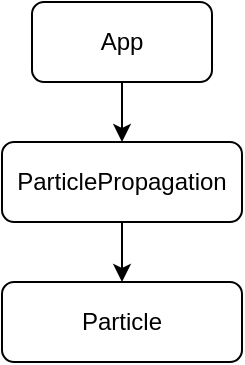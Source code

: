 <mxfile>
    <diagram id="OzU7DkgV6yy_E9BvqRuQ" name="Page-1">
        <mxGraphModel dx="789" dy="301" grid="1" gridSize="10" guides="1" tooltips="1" connect="1" arrows="1" fold="1" page="1" pageScale="1" pageWidth="583" pageHeight="827" math="0" shadow="0">
            <root>
                <mxCell id="0"/>
                <mxCell id="1" parent="0"/>
                <mxCell id="5" style="edgeStyle=orthogonalEdgeStyle;rounded=0;orthogonalLoop=1;jettySize=auto;html=1;exitX=0.5;exitY=1;exitDx=0;exitDy=0;entryX=0.5;entryY=0;entryDx=0;entryDy=0;" edge="1" parent="1" source="2" target="3">
                    <mxGeometry relative="1" as="geometry"/>
                </mxCell>
                <mxCell id="2" value="App" style="rounded=1;whiteSpace=wrap;html=1;" vertex="1" parent="1">
                    <mxGeometry x="35" y="30" width="90" height="40" as="geometry"/>
                </mxCell>
                <mxCell id="6" style="edgeStyle=orthogonalEdgeStyle;rounded=0;orthogonalLoop=1;jettySize=auto;html=1;exitX=0.5;exitY=1;exitDx=0;exitDy=0;entryX=0.5;entryY=0;entryDx=0;entryDy=0;" edge="1" parent="1" source="3" target="4">
                    <mxGeometry relative="1" as="geometry"/>
                </mxCell>
                <mxCell id="3" value="ParticlePropagation" style="rounded=1;whiteSpace=wrap;html=1;" vertex="1" parent="1">
                    <mxGeometry x="20" y="100" width="120" height="40" as="geometry"/>
                </mxCell>
                <mxCell id="4" value="Particle" style="rounded=1;whiteSpace=wrap;html=1;" vertex="1" parent="1">
                    <mxGeometry x="20" y="170" width="120" height="40" as="geometry"/>
                </mxCell>
            </root>
        </mxGraphModel>
    </diagram>
</mxfile>